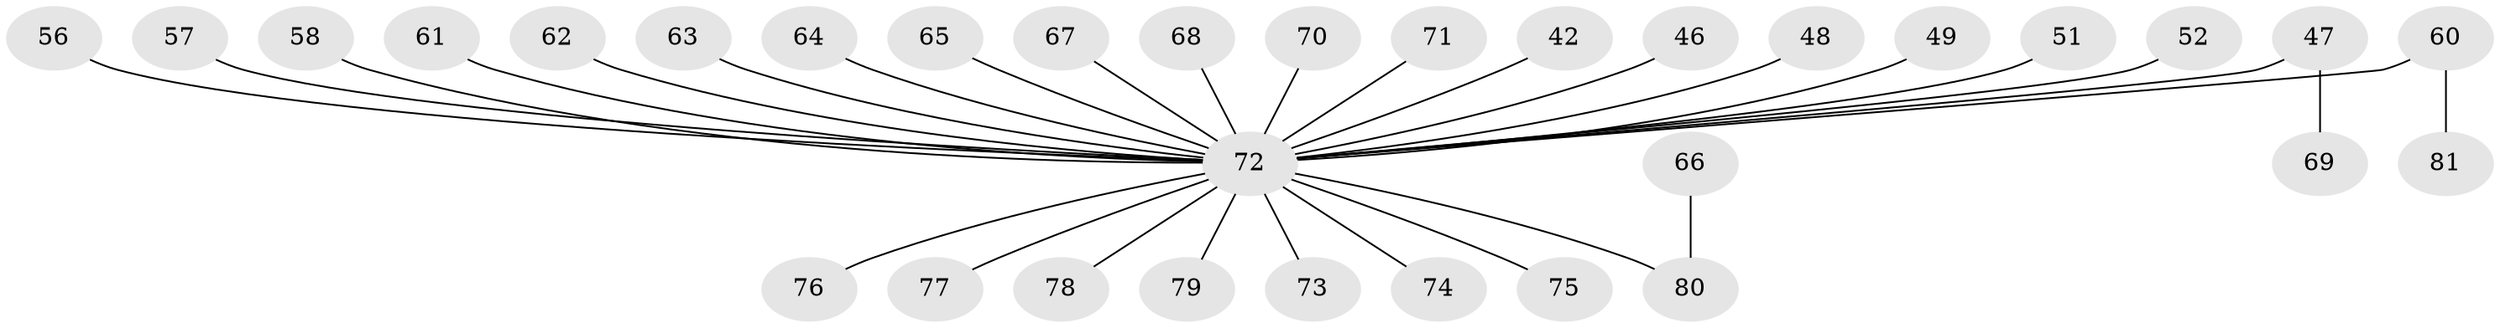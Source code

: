// original degree distribution, {5: 0.024691358024691357, 4: 0.04938271604938271, 7: 0.024691358024691357, 3: 0.13580246913580246, 6: 0.012345679012345678, 2: 0.24691358024691357, 1: 0.5061728395061729}
// Generated by graph-tools (version 1.1) at 2025/56/03/04/25 21:56:36]
// undirected, 32 vertices, 31 edges
graph export_dot {
graph [start="1"]
  node [color=gray90,style=filled];
  42;
  46;
  47 [super="+25+28+29+38+41"];
  48 [super="+24"];
  49;
  51;
  52;
  56 [super="+44"];
  57;
  58;
  60;
  61;
  62;
  63;
  64;
  65 [super="+37"];
  66;
  67;
  68;
  69;
  70;
  71;
  72 [super="+35+54+53+40"];
  73;
  74;
  75;
  76;
  77;
  78;
  79;
  80 [super="+59"];
  81;
  42 -- 72;
  46 -- 72;
  47 -- 69;
  47 -- 72;
  48 -- 72;
  49 -- 72;
  51 -- 72;
  52 -- 72;
  56 -- 72;
  57 -- 72;
  58 -- 72;
  60 -- 81;
  60 -- 72;
  61 -- 72;
  62 -- 72;
  63 -- 72;
  64 -- 72;
  65 -- 72;
  66 -- 80;
  67 -- 72;
  68 -- 72;
  70 -- 72;
  71 -- 72;
  72 -- 76;
  72 -- 79;
  72 -- 73;
  72 -- 74;
  72 -- 75;
  72 -- 77;
  72 -- 78;
  72 -- 80;
}
